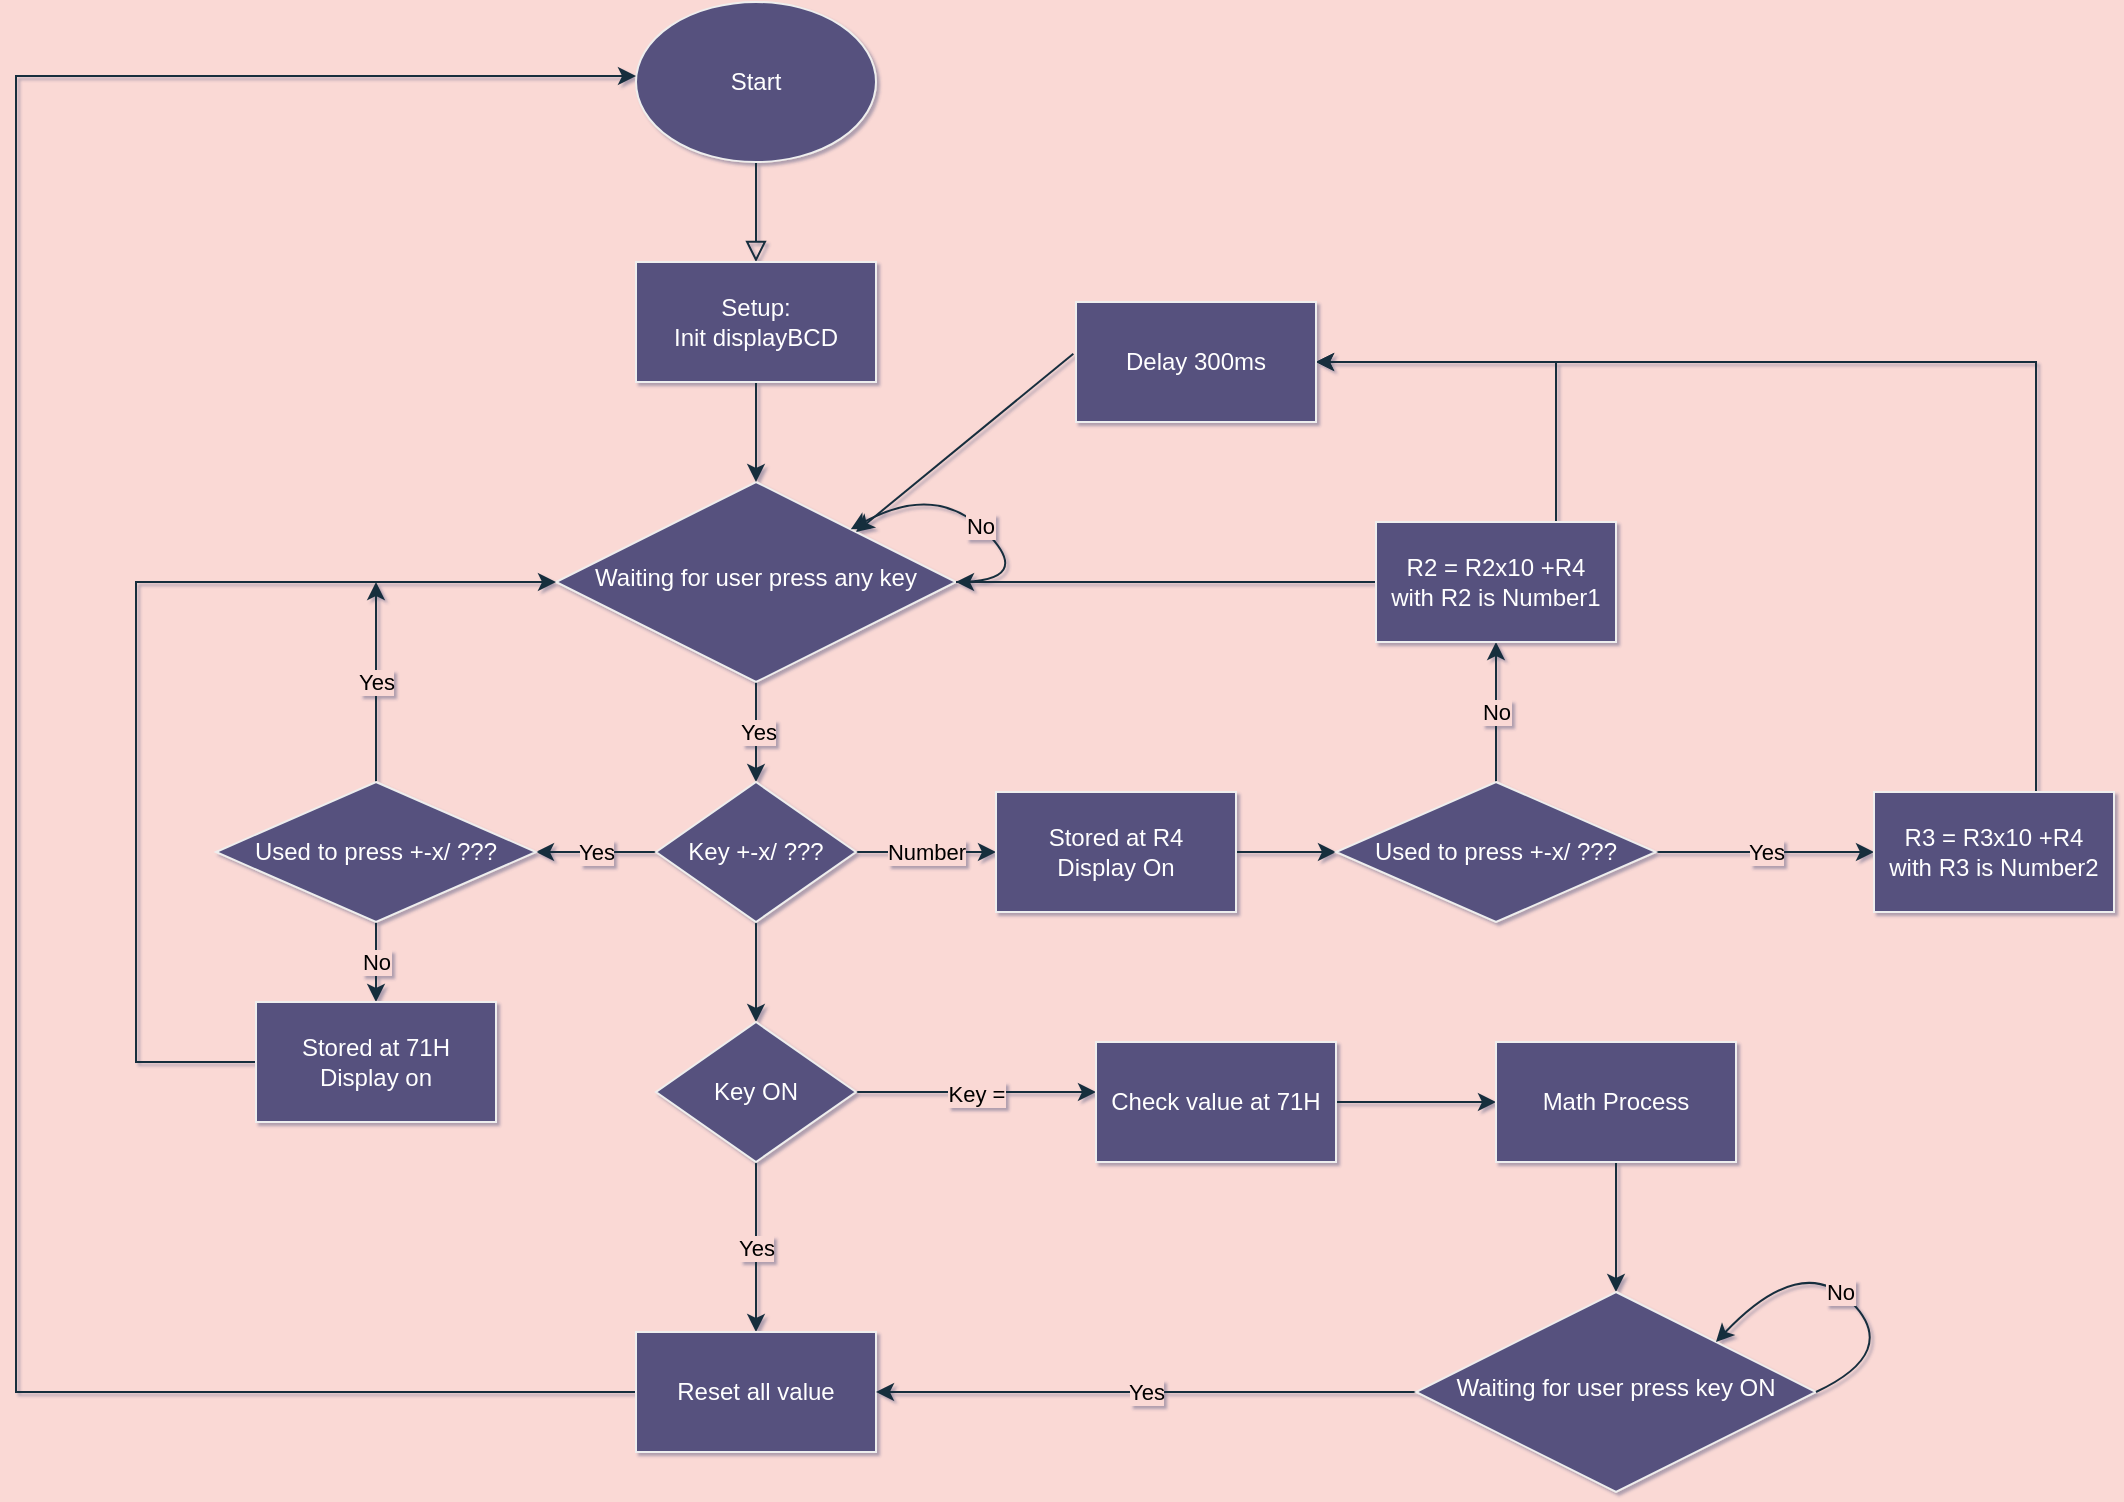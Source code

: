 <mxfile version="19.0.3" type="github">
  <diagram id="C5RBs43oDa-KdzZeNtuy" name="Page-1">
    <mxGraphModel dx="2073" dy="1295" grid="1" gridSize="10" guides="1" tooltips="1" connect="1" arrows="1" fold="1" page="0" pageScale="1" pageWidth="827" pageHeight="1169" background="#FAD9D5" math="0" shadow="1">
      <root>
        <mxCell id="WIyWlLk6GJQsqaUBKTNV-0" />
        <mxCell id="WIyWlLk6GJQsqaUBKTNV-1" parent="WIyWlLk6GJQsqaUBKTNV-0" />
        <mxCell id="WIyWlLk6GJQsqaUBKTNV-2" value="" style="rounded=0;html=1;jettySize=auto;orthogonalLoop=1;fontSize=11;endArrow=block;endFill=0;endSize=8;strokeWidth=1;shadow=0;labelBackgroundColor=none;edgeStyle=orthogonalEdgeStyle;strokeColor=#182E3E;" parent="WIyWlLk6GJQsqaUBKTNV-1" edge="1">
          <mxGeometry relative="1" as="geometry">
            <mxPoint x="190" as="sourcePoint" />
            <mxPoint x="190" y="50" as="targetPoint" />
          </mxGeometry>
        </mxCell>
        <mxCell id="ZW-Qe_mtZhoAIQG6bePv-8" value="Yes" style="edgeStyle=orthogonalEdgeStyle;rounded=0;orthogonalLoop=1;jettySize=auto;html=1;entryX=0.5;entryY=0;entryDx=0;entryDy=0;labelBackgroundColor=#FAD9D5;strokeColor=#182E3E;" parent="WIyWlLk6GJQsqaUBKTNV-1" source="WIyWlLk6GJQsqaUBKTNV-10" edge="1">
          <mxGeometry relative="1" as="geometry">
            <mxPoint x="190" y="310.0" as="targetPoint" />
          </mxGeometry>
        </mxCell>
        <mxCell id="WIyWlLk6GJQsqaUBKTNV-10" value="Waiting for user press any key" style="rhombus;whiteSpace=wrap;html=1;shadow=0;fontFamily=Helvetica;fontSize=12;align=center;strokeWidth=1;spacing=6;spacingTop=-4;fillColor=#56517E;strokeColor=#EEEEEE;fontColor=#FFFFFF;" parent="WIyWlLk6GJQsqaUBKTNV-1" vertex="1">
          <mxGeometry x="90" y="160" width="200" height="100" as="geometry" />
        </mxCell>
        <mxCell id="ZW-Qe_mtZhoAIQG6bePv-0" value="Start" style="ellipse;whiteSpace=wrap;html=1;fillColor=#56517E;strokeColor=#EEEEEE;fontColor=#FFFFFF;" parent="WIyWlLk6GJQsqaUBKTNV-1" vertex="1">
          <mxGeometry x="130" y="-80" width="120" height="80" as="geometry" />
        </mxCell>
        <mxCell id="ZW-Qe_mtZhoAIQG6bePv-2" style="edgeStyle=orthogonalEdgeStyle;rounded=0;orthogonalLoop=1;jettySize=auto;html=1;entryX=0.5;entryY=0;entryDx=0;entryDy=0;labelBackgroundColor=#FAD9D5;strokeColor=#182E3E;" parent="WIyWlLk6GJQsqaUBKTNV-1" source="ZW-Qe_mtZhoAIQG6bePv-1" target="WIyWlLk6GJQsqaUBKTNV-10" edge="1">
          <mxGeometry relative="1" as="geometry" />
        </mxCell>
        <mxCell id="ZW-Qe_mtZhoAIQG6bePv-1" value="Setup:&lt;br&gt;Init displayBCD" style="rounded=0;whiteSpace=wrap;html=1;fillColor=#56517E;strokeColor=#EEEEEE;fontColor=#FFFFFF;" parent="WIyWlLk6GJQsqaUBKTNV-1" vertex="1">
          <mxGeometry x="130" y="50" width="120" height="60" as="geometry" />
        </mxCell>
        <mxCell id="ZW-Qe_mtZhoAIQG6bePv-7" value="No" style="curved=1;endArrow=classic;html=1;rounded=0;labelBackgroundColor=#FAD9D5;strokeColor=#182E3E;" parent="WIyWlLk6GJQsqaUBKTNV-1" target="WIyWlLk6GJQsqaUBKTNV-10" edge="1">
          <mxGeometry width="50" height="50" relative="1" as="geometry">
            <mxPoint x="290" y="210" as="sourcePoint" />
            <mxPoint x="240" y="190" as="targetPoint" />
            <Array as="points">
              <mxPoint x="330" y="210" />
              <mxPoint x="280" y="160" />
            </Array>
          </mxGeometry>
        </mxCell>
        <mxCell id="ZW-Qe_mtZhoAIQG6bePv-14" value="Number" style="edgeStyle=orthogonalEdgeStyle;rounded=0;orthogonalLoop=1;jettySize=auto;html=1;labelBackgroundColor=#FAD9D5;strokeColor=#182E3E;" parent="WIyWlLk6GJQsqaUBKTNV-1" source="ZW-Qe_mtZhoAIQG6bePv-12" target="ZW-Qe_mtZhoAIQG6bePv-13" edge="1">
          <mxGeometry relative="1" as="geometry" />
        </mxCell>
        <mxCell id="ZW-Qe_mtZhoAIQG6bePv-16" value="Yes" style="edgeStyle=orthogonalEdgeStyle;rounded=0;orthogonalLoop=1;jettySize=auto;html=1;labelBackgroundColor=#FAD9D5;strokeColor=#182E3E;" parent="WIyWlLk6GJQsqaUBKTNV-1" source="ZW-Qe_mtZhoAIQG6bePv-12" target="ZW-Qe_mtZhoAIQG6bePv-15" edge="1">
          <mxGeometry relative="1" as="geometry" />
        </mxCell>
        <mxCell id="ZW-Qe_mtZhoAIQG6bePv-35" value="" style="edgeStyle=orthogonalEdgeStyle;rounded=0;orthogonalLoop=1;jettySize=auto;html=1;labelBackgroundColor=#FAD9D5;strokeColor=#182E3E;" parent="WIyWlLk6GJQsqaUBKTNV-1" source="ZW-Qe_mtZhoAIQG6bePv-12" target="ZW-Qe_mtZhoAIQG6bePv-34" edge="1">
          <mxGeometry relative="1" as="geometry" />
        </mxCell>
        <mxCell id="ZW-Qe_mtZhoAIQG6bePv-12" value="Key +-x/ ???" style="rhombus;whiteSpace=wrap;html=1;fillColor=#56517E;strokeColor=#EEEEEE;fontColor=#FFFFFF;" parent="WIyWlLk6GJQsqaUBKTNV-1" vertex="1">
          <mxGeometry x="140" y="310" width="100" height="70" as="geometry" />
        </mxCell>
        <mxCell id="ZW-Qe_mtZhoAIQG6bePv-25" style="edgeStyle=orthogonalEdgeStyle;rounded=0;orthogonalLoop=1;jettySize=auto;html=1;entryX=0;entryY=0.5;entryDx=0;entryDy=0;labelBackgroundColor=#FAD9D5;strokeColor=#182E3E;" parent="WIyWlLk6GJQsqaUBKTNV-1" source="ZW-Qe_mtZhoAIQG6bePv-13" target="ZW-Qe_mtZhoAIQG6bePv-23" edge="1">
          <mxGeometry relative="1" as="geometry" />
        </mxCell>
        <mxCell id="ZW-Qe_mtZhoAIQG6bePv-13" value="Stored at R4&lt;br&gt;Display On" style="whiteSpace=wrap;html=1;fillColor=#56517E;strokeColor=#EEEEEE;fontColor=#FFFFFF;" parent="WIyWlLk6GJQsqaUBKTNV-1" vertex="1">
          <mxGeometry x="310" y="315" width="120" height="60" as="geometry" />
        </mxCell>
        <mxCell id="ZW-Qe_mtZhoAIQG6bePv-21" value="No" style="edgeStyle=orthogonalEdgeStyle;rounded=0;orthogonalLoop=1;jettySize=auto;html=1;labelBackgroundColor=#FAD9D5;strokeColor=#182E3E;" parent="WIyWlLk6GJQsqaUBKTNV-1" source="ZW-Qe_mtZhoAIQG6bePv-15" target="ZW-Qe_mtZhoAIQG6bePv-20" edge="1">
          <mxGeometry relative="1" as="geometry" />
        </mxCell>
        <mxCell id="ZW-Qe_mtZhoAIQG6bePv-30" style="edgeStyle=orthogonalEdgeStyle;rounded=0;orthogonalLoop=1;jettySize=auto;html=1;entryX=0;entryY=0.5;entryDx=0;entryDy=0;exitX=0;exitY=0.5;exitDx=0;exitDy=0;labelBackgroundColor=#FAD9D5;strokeColor=#182E3E;" parent="WIyWlLk6GJQsqaUBKTNV-1" source="ZW-Qe_mtZhoAIQG6bePv-20" target="WIyWlLk6GJQsqaUBKTNV-10" edge="1">
          <mxGeometry relative="1" as="geometry">
            <mxPoint x="-90" y="80" as="targetPoint" />
            <mxPoint x="-90" y="460" as="sourcePoint" />
            <Array as="points">
              <mxPoint x="-120" y="450" />
              <mxPoint x="-120" y="210" />
            </Array>
          </mxGeometry>
        </mxCell>
        <mxCell id="ZW-Qe_mtZhoAIQG6bePv-43" value="Yes" style="edgeStyle=orthogonalEdgeStyle;rounded=0;orthogonalLoop=1;jettySize=auto;html=1;labelBackgroundColor=#FAD9D5;strokeColor=#182E3E;" parent="WIyWlLk6GJQsqaUBKTNV-1" source="ZW-Qe_mtZhoAIQG6bePv-15" edge="1">
          <mxGeometry relative="1" as="geometry">
            <mxPoint y="210" as="targetPoint" />
          </mxGeometry>
        </mxCell>
        <mxCell id="ZW-Qe_mtZhoAIQG6bePv-15" value="Used to press +-x/ ???" style="rhombus;whiteSpace=wrap;html=1;fillColor=#56517E;strokeColor=#EEEEEE;fontColor=#FFFFFF;" parent="WIyWlLk6GJQsqaUBKTNV-1" vertex="1">
          <mxGeometry x="-80" y="310" width="160" height="70" as="geometry" />
        </mxCell>
        <mxCell id="ZW-Qe_mtZhoAIQG6bePv-20" value="&lt;span style=&quot;&quot;&gt;Stored at 71H&lt;br&gt;Display on&lt;br&gt;&lt;/span&gt;" style="whiteSpace=wrap;html=1;fillColor=#56517E;strokeColor=#EEEEEE;fontColor=#FFFFFF;" parent="WIyWlLk6GJQsqaUBKTNV-1" vertex="1">
          <mxGeometry x="-60" y="420" width="120" height="60" as="geometry" />
        </mxCell>
        <mxCell id="ZW-Qe_mtZhoAIQG6bePv-27" value="No" style="edgeStyle=orthogonalEdgeStyle;rounded=0;orthogonalLoop=1;jettySize=auto;html=1;labelBackgroundColor=#FAD9D5;strokeColor=#182E3E;" parent="WIyWlLk6GJQsqaUBKTNV-1" source="ZW-Qe_mtZhoAIQG6bePv-23" target="ZW-Qe_mtZhoAIQG6bePv-26" edge="1">
          <mxGeometry relative="1" as="geometry" />
        </mxCell>
        <mxCell id="ZW-Qe_mtZhoAIQG6bePv-29" value="Yes" style="edgeStyle=orthogonalEdgeStyle;rounded=0;orthogonalLoop=1;jettySize=auto;html=1;labelBackgroundColor=#FAD9D5;strokeColor=#182E3E;" parent="WIyWlLk6GJQsqaUBKTNV-1" source="ZW-Qe_mtZhoAIQG6bePv-23" target="ZW-Qe_mtZhoAIQG6bePv-28" edge="1">
          <mxGeometry relative="1" as="geometry" />
        </mxCell>
        <mxCell id="ZW-Qe_mtZhoAIQG6bePv-23" value="Used to press +-x/ ???" style="rhombus;whiteSpace=wrap;html=1;fillColor=#56517E;strokeColor=#EEEEEE;fontColor=#FFFFFF;" parent="WIyWlLk6GJQsqaUBKTNV-1" vertex="1">
          <mxGeometry x="480" y="310" width="160" height="70" as="geometry" />
        </mxCell>
        <mxCell id="ZW-Qe_mtZhoAIQG6bePv-32" style="edgeStyle=orthogonalEdgeStyle;rounded=0;orthogonalLoop=1;jettySize=auto;html=1;entryX=1;entryY=0.5;entryDx=0;entryDy=0;labelBackgroundColor=#FAD9D5;strokeColor=#182E3E;" parent="WIyWlLk6GJQsqaUBKTNV-1" source="ZW-Qe_mtZhoAIQG6bePv-26" target="WIyWlLk6GJQsqaUBKTNV-10" edge="1">
          <mxGeometry relative="1" as="geometry" />
        </mxCell>
        <mxCell id="UOEubF0Y3Zw5wahRtwHU-3" style="edgeStyle=orthogonalEdgeStyle;rounded=0;orthogonalLoop=1;jettySize=auto;html=1;entryX=1;entryY=0.5;entryDx=0;entryDy=0;labelBackgroundColor=#FAD9D5;strokeColor=#182E3E;" edge="1" parent="WIyWlLk6GJQsqaUBKTNV-1" source="ZW-Qe_mtZhoAIQG6bePv-26" target="UOEubF0Y3Zw5wahRtwHU-1">
          <mxGeometry relative="1" as="geometry">
            <mxPoint x="480" y="100" as="targetPoint" />
            <Array as="points">
              <mxPoint x="590" y="100" />
            </Array>
          </mxGeometry>
        </mxCell>
        <mxCell id="ZW-Qe_mtZhoAIQG6bePv-26" value="R2 = R2x10 +R4&lt;br&gt;with R2 is Number1" style="whiteSpace=wrap;html=1;fillColor=#56517E;strokeColor=#EEEEEE;fontColor=#FFFFFF;" parent="WIyWlLk6GJQsqaUBKTNV-1" vertex="1">
          <mxGeometry x="500" y="180" width="120" height="60" as="geometry" />
        </mxCell>
        <mxCell id="UOEubF0Y3Zw5wahRtwHU-2" style="edgeStyle=orthogonalEdgeStyle;rounded=0;orthogonalLoop=1;jettySize=auto;html=1;entryX=1;entryY=0.5;entryDx=0;entryDy=0;labelBackgroundColor=#FAD9D5;strokeColor=#182E3E;" edge="1" parent="WIyWlLk6GJQsqaUBKTNV-1" source="ZW-Qe_mtZhoAIQG6bePv-28" target="UOEubF0Y3Zw5wahRtwHU-1">
          <mxGeometry relative="1" as="geometry">
            <mxPoint x="809" y="100" as="targetPoint" />
            <Array as="points">
              <mxPoint x="830" y="100" />
            </Array>
          </mxGeometry>
        </mxCell>
        <mxCell id="ZW-Qe_mtZhoAIQG6bePv-28" value="R3 = R3x10 +R4&lt;br&gt;with R3 is Number2" style="whiteSpace=wrap;html=1;fillColor=#56517E;strokeColor=#EEEEEE;fontColor=#FFFFFF;" parent="WIyWlLk6GJQsqaUBKTNV-1" vertex="1">
          <mxGeometry x="749" y="315" width="120" height="60" as="geometry" />
        </mxCell>
        <mxCell id="ZW-Qe_mtZhoAIQG6bePv-37" value="Yes" style="edgeStyle=orthogonalEdgeStyle;rounded=0;orthogonalLoop=1;jettySize=auto;html=1;labelBackgroundColor=#FAD9D5;strokeColor=#182E3E;" parent="WIyWlLk6GJQsqaUBKTNV-1" source="ZW-Qe_mtZhoAIQG6bePv-34" target="ZW-Qe_mtZhoAIQG6bePv-36" edge="1">
          <mxGeometry relative="1" as="geometry" />
        </mxCell>
        <mxCell id="ZW-Qe_mtZhoAIQG6bePv-46" value="Key =" style="edgeStyle=orthogonalEdgeStyle;rounded=0;orthogonalLoop=1;jettySize=auto;html=1;labelBackgroundColor=#FAD9D5;strokeColor=#182E3E;" parent="WIyWlLk6GJQsqaUBKTNV-1" source="ZW-Qe_mtZhoAIQG6bePv-34" edge="1">
          <mxGeometry relative="1" as="geometry">
            <mxPoint x="360" y="465" as="targetPoint" />
          </mxGeometry>
        </mxCell>
        <mxCell id="ZW-Qe_mtZhoAIQG6bePv-34" value="Key ON" style="rhombus;whiteSpace=wrap;html=1;fillColor=#56517E;strokeColor=#EEEEEE;fontColor=#FFFFFF;" parent="WIyWlLk6GJQsqaUBKTNV-1" vertex="1">
          <mxGeometry x="140" y="430" width="100" height="70" as="geometry" />
        </mxCell>
        <mxCell id="ZW-Qe_mtZhoAIQG6bePv-42" style="edgeStyle=orthogonalEdgeStyle;rounded=0;orthogonalLoop=1;jettySize=auto;html=1;entryX=0;entryY=0.463;entryDx=0;entryDy=0;entryPerimeter=0;labelBackgroundColor=#FAD9D5;strokeColor=#182E3E;" parent="WIyWlLk6GJQsqaUBKTNV-1" source="ZW-Qe_mtZhoAIQG6bePv-36" target="ZW-Qe_mtZhoAIQG6bePv-0" edge="1">
          <mxGeometry relative="1" as="geometry">
            <mxPoint x="-170" y="-42.963" as="targetPoint" />
            <Array as="points">
              <mxPoint x="-180" y="615" />
              <mxPoint x="-180" y="-43" />
            </Array>
          </mxGeometry>
        </mxCell>
        <mxCell id="ZW-Qe_mtZhoAIQG6bePv-36" value="Reset all value" style="whiteSpace=wrap;html=1;fillColor=#56517E;strokeColor=#EEEEEE;fontColor=#FFFFFF;" parent="WIyWlLk6GJQsqaUBKTNV-1" vertex="1">
          <mxGeometry x="130" y="585" width="120" height="60" as="geometry" />
        </mxCell>
        <mxCell id="ZW-Qe_mtZhoAIQG6bePv-50" value="" style="edgeStyle=orthogonalEdgeStyle;rounded=0;orthogonalLoop=1;jettySize=auto;html=1;labelBackgroundColor=#FAD9D5;strokeColor=#182E3E;" parent="WIyWlLk6GJQsqaUBKTNV-1" source="ZW-Qe_mtZhoAIQG6bePv-48" target="ZW-Qe_mtZhoAIQG6bePv-49" edge="1">
          <mxGeometry relative="1" as="geometry" />
        </mxCell>
        <mxCell id="ZW-Qe_mtZhoAIQG6bePv-48" value="Check value at 71H" style="rounded=0;whiteSpace=wrap;html=1;fillColor=#56517E;strokeColor=#EEEEEE;fontColor=#FFFFFF;" parent="WIyWlLk6GJQsqaUBKTNV-1" vertex="1">
          <mxGeometry x="360" y="440" width="120" height="60" as="geometry" />
        </mxCell>
        <mxCell id="ZW-Qe_mtZhoAIQG6bePv-52" style="edgeStyle=orthogonalEdgeStyle;rounded=0;orthogonalLoop=1;jettySize=auto;html=1;entryX=0.5;entryY=0;entryDx=0;entryDy=0;labelBackgroundColor=#FAD9D5;strokeColor=#182E3E;" parent="WIyWlLk6GJQsqaUBKTNV-1" source="ZW-Qe_mtZhoAIQG6bePv-49" target="ZW-Qe_mtZhoAIQG6bePv-51" edge="1">
          <mxGeometry relative="1" as="geometry" />
        </mxCell>
        <mxCell id="ZW-Qe_mtZhoAIQG6bePv-49" value="Math Process" style="whiteSpace=wrap;html=1;rounded=0;fillColor=#56517E;strokeColor=#EEEEEE;fontColor=#FFFFFF;" parent="WIyWlLk6GJQsqaUBKTNV-1" vertex="1">
          <mxGeometry x="560" y="440" width="120" height="60" as="geometry" />
        </mxCell>
        <mxCell id="ZW-Qe_mtZhoAIQG6bePv-54" value="Yes" style="edgeStyle=orthogonalEdgeStyle;rounded=0;orthogonalLoop=1;jettySize=auto;html=1;entryX=1;entryY=0.5;entryDx=0;entryDy=0;labelBackgroundColor=#FAD9D5;strokeColor=#182E3E;" parent="WIyWlLk6GJQsqaUBKTNV-1" source="ZW-Qe_mtZhoAIQG6bePv-51" target="ZW-Qe_mtZhoAIQG6bePv-36" edge="1">
          <mxGeometry relative="1" as="geometry" />
        </mxCell>
        <mxCell id="ZW-Qe_mtZhoAIQG6bePv-51" value="Waiting for user press key ON" style="rhombus;whiteSpace=wrap;html=1;shadow=0;fontFamily=Helvetica;fontSize=12;align=center;strokeWidth=1;spacing=6;spacingTop=-4;fillColor=#56517E;strokeColor=#EEEEEE;fontColor=#FFFFFF;" parent="WIyWlLk6GJQsqaUBKTNV-1" vertex="1">
          <mxGeometry x="520" y="565" width="200" height="100" as="geometry" />
        </mxCell>
        <mxCell id="ZW-Qe_mtZhoAIQG6bePv-53" value="No" style="curved=1;endArrow=classic;html=1;rounded=0;exitX=1;exitY=0.5;exitDx=0;exitDy=0;entryX=1;entryY=0;entryDx=0;entryDy=0;labelBackgroundColor=#FAD9D5;strokeColor=#182E3E;" parent="WIyWlLk6GJQsqaUBKTNV-1" source="ZW-Qe_mtZhoAIQG6bePv-51" target="ZW-Qe_mtZhoAIQG6bePv-51" edge="1">
          <mxGeometry width="50" height="50" relative="1" as="geometry">
            <mxPoint x="722.63" y="595" as="sourcePoint" />
            <mxPoint x="669.998" y="568.684" as="targetPoint" />
            <Array as="points">
              <mxPoint x="762.63" y="595" />
              <mxPoint x="712.63" y="545" />
            </Array>
          </mxGeometry>
        </mxCell>
        <mxCell id="UOEubF0Y3Zw5wahRtwHU-1" value="Delay 300ms" style="whiteSpace=wrap;html=1;fillColor=#56517E;strokeColor=#EEEEEE;fontColor=#FFFFFF;" vertex="1" parent="WIyWlLk6GJQsqaUBKTNV-1">
          <mxGeometry x="350" y="70" width="120" height="60" as="geometry" />
        </mxCell>
        <mxCell id="UOEubF0Y3Zw5wahRtwHU-4" value="" style="endArrow=classic;html=1;rounded=0;exitX=-0.011;exitY=0.431;exitDx=0;exitDy=0;exitPerimeter=0;entryX=1;entryY=0;entryDx=0;entryDy=0;labelBackgroundColor=#FAD9D5;strokeColor=#182E3E;" edge="1" parent="WIyWlLk6GJQsqaUBKTNV-1" source="UOEubF0Y3Zw5wahRtwHU-1" target="WIyWlLk6GJQsqaUBKTNV-10">
          <mxGeometry width="50" height="50" relative="1" as="geometry">
            <mxPoint x="330" y="240" as="sourcePoint" />
            <mxPoint x="380" y="190" as="targetPoint" />
          </mxGeometry>
        </mxCell>
      </root>
    </mxGraphModel>
  </diagram>
</mxfile>
